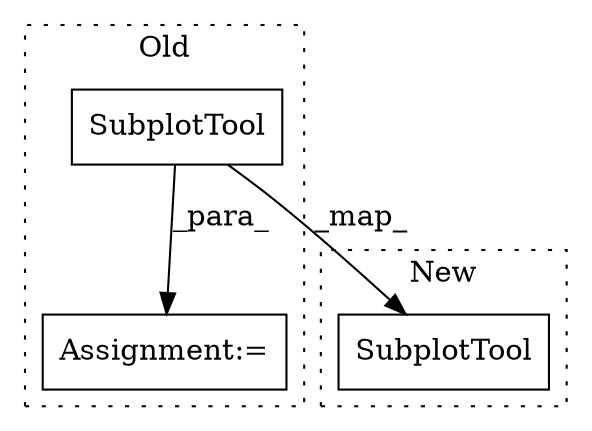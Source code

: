 digraph G {
subgraph cluster0 {
1 [label="SubplotTool" a="32" s="29479,29510" l="12,1" shape="box"];
3 [label="Assignment:=" a="7" s="29478" l="1" shape="box"];
label = "Old";
style="dotted";
}
subgraph cluster1 {
2 [label="SubplotTool" a="32" s="29458,29489" l="12,1" shape="box"];
label = "New";
style="dotted";
}
1 -> 3 [label="_para_"];
1 -> 2 [label="_map_"];
}